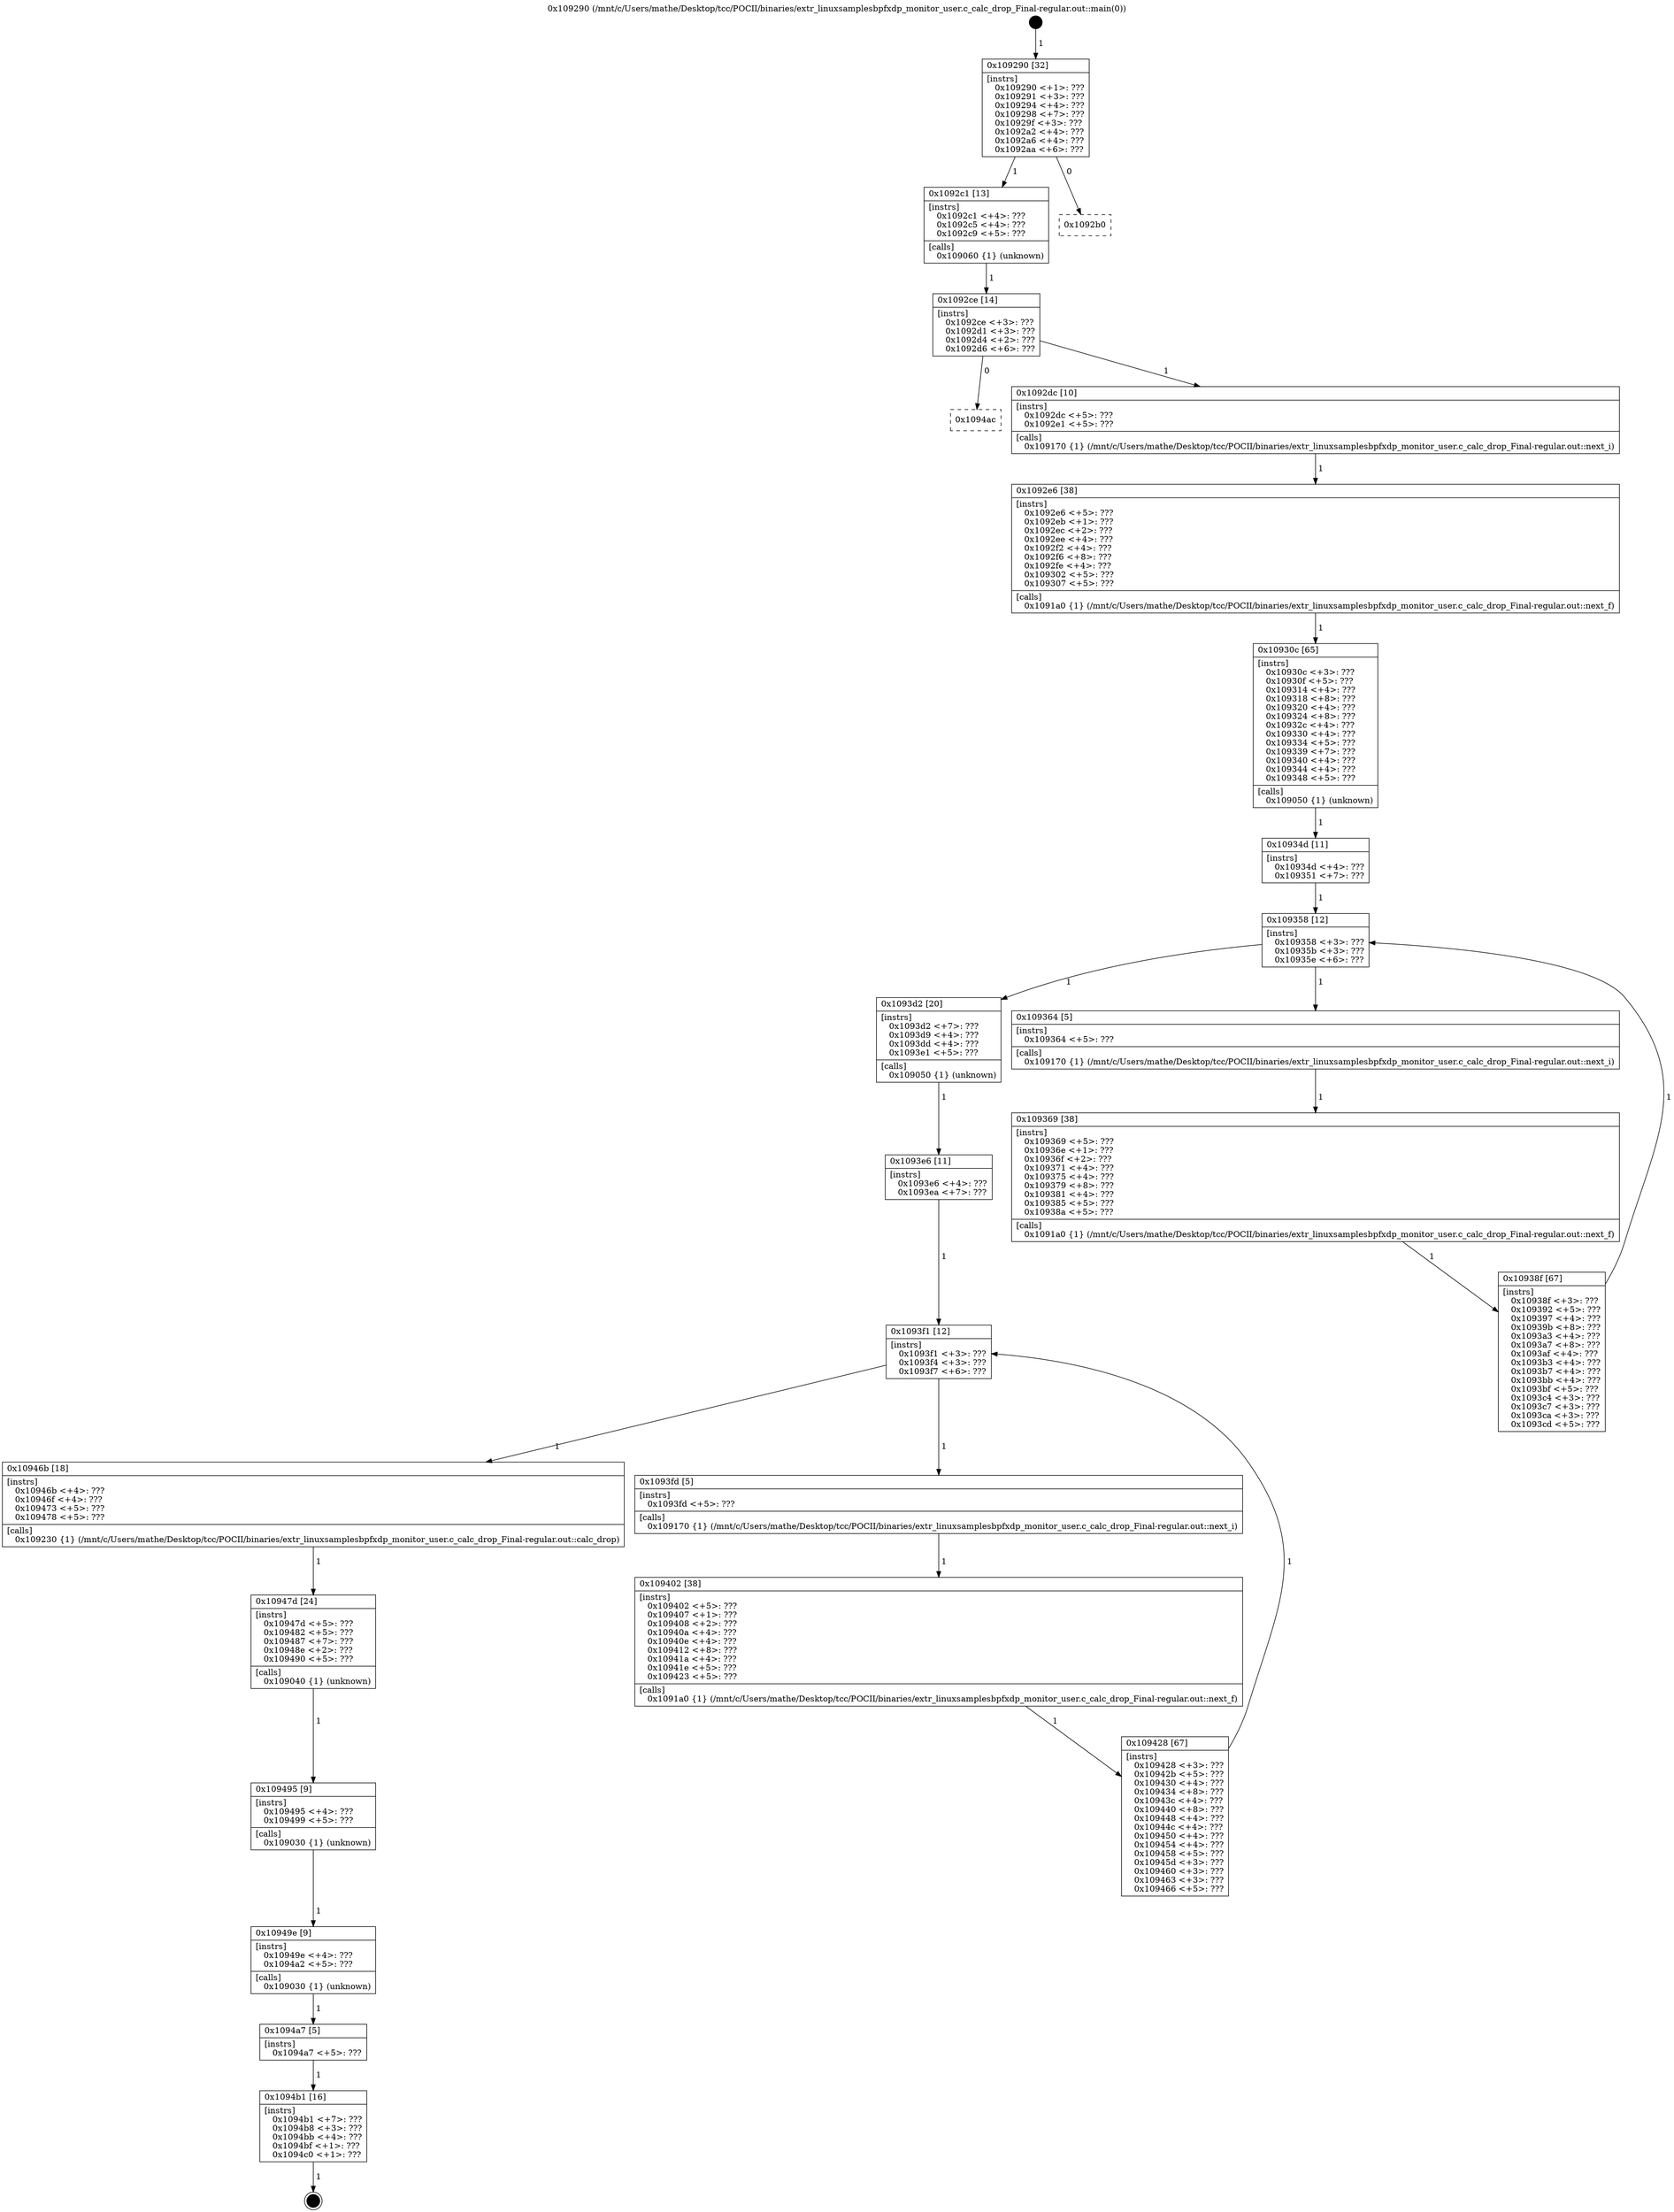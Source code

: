 digraph "0x109290" {
  label = "0x109290 (/mnt/c/Users/mathe/Desktop/tcc/POCII/binaries/extr_linuxsamplesbpfxdp_monitor_user.c_calc_drop_Final-regular.out::main(0))"
  labelloc = "t"
  node[shape=record]

  Entry [label="",width=0.3,height=0.3,shape=circle,fillcolor=black,style=filled]
  "0x109290" [label="{
     0x109290 [32]\l
     | [instrs]\l
     &nbsp;&nbsp;0x109290 \<+1\>: ???\l
     &nbsp;&nbsp;0x109291 \<+3\>: ???\l
     &nbsp;&nbsp;0x109294 \<+4\>: ???\l
     &nbsp;&nbsp;0x109298 \<+7\>: ???\l
     &nbsp;&nbsp;0x10929f \<+3\>: ???\l
     &nbsp;&nbsp;0x1092a2 \<+4\>: ???\l
     &nbsp;&nbsp;0x1092a6 \<+4\>: ???\l
     &nbsp;&nbsp;0x1092aa \<+6\>: ???\l
  }"]
  "0x1092c1" [label="{
     0x1092c1 [13]\l
     | [instrs]\l
     &nbsp;&nbsp;0x1092c1 \<+4\>: ???\l
     &nbsp;&nbsp;0x1092c5 \<+4\>: ???\l
     &nbsp;&nbsp;0x1092c9 \<+5\>: ???\l
     | [calls]\l
     &nbsp;&nbsp;0x109060 \{1\} (unknown)\l
  }"]
  "0x1092b0" [label="{
     0x1092b0\l
  }", style=dashed]
  "0x1092ce" [label="{
     0x1092ce [14]\l
     | [instrs]\l
     &nbsp;&nbsp;0x1092ce \<+3\>: ???\l
     &nbsp;&nbsp;0x1092d1 \<+3\>: ???\l
     &nbsp;&nbsp;0x1092d4 \<+2\>: ???\l
     &nbsp;&nbsp;0x1092d6 \<+6\>: ???\l
  }"]
  "0x1094ac" [label="{
     0x1094ac\l
  }", style=dashed]
  "0x1092dc" [label="{
     0x1092dc [10]\l
     | [instrs]\l
     &nbsp;&nbsp;0x1092dc \<+5\>: ???\l
     &nbsp;&nbsp;0x1092e1 \<+5\>: ???\l
     | [calls]\l
     &nbsp;&nbsp;0x109170 \{1\} (/mnt/c/Users/mathe/Desktop/tcc/POCII/binaries/extr_linuxsamplesbpfxdp_monitor_user.c_calc_drop_Final-regular.out::next_i)\l
  }"]
  Exit [label="",width=0.3,height=0.3,shape=circle,fillcolor=black,style=filled,peripheries=2]
  "0x1092e6" [label="{
     0x1092e6 [38]\l
     | [instrs]\l
     &nbsp;&nbsp;0x1092e6 \<+5\>: ???\l
     &nbsp;&nbsp;0x1092eb \<+1\>: ???\l
     &nbsp;&nbsp;0x1092ec \<+2\>: ???\l
     &nbsp;&nbsp;0x1092ee \<+4\>: ???\l
     &nbsp;&nbsp;0x1092f2 \<+4\>: ???\l
     &nbsp;&nbsp;0x1092f6 \<+8\>: ???\l
     &nbsp;&nbsp;0x1092fe \<+4\>: ???\l
     &nbsp;&nbsp;0x109302 \<+5\>: ???\l
     &nbsp;&nbsp;0x109307 \<+5\>: ???\l
     | [calls]\l
     &nbsp;&nbsp;0x1091a0 \{1\} (/mnt/c/Users/mathe/Desktop/tcc/POCII/binaries/extr_linuxsamplesbpfxdp_monitor_user.c_calc_drop_Final-regular.out::next_f)\l
  }"]
  "0x10930c" [label="{
     0x10930c [65]\l
     | [instrs]\l
     &nbsp;&nbsp;0x10930c \<+3\>: ???\l
     &nbsp;&nbsp;0x10930f \<+5\>: ???\l
     &nbsp;&nbsp;0x109314 \<+4\>: ???\l
     &nbsp;&nbsp;0x109318 \<+8\>: ???\l
     &nbsp;&nbsp;0x109320 \<+4\>: ???\l
     &nbsp;&nbsp;0x109324 \<+8\>: ???\l
     &nbsp;&nbsp;0x10932c \<+4\>: ???\l
     &nbsp;&nbsp;0x109330 \<+4\>: ???\l
     &nbsp;&nbsp;0x109334 \<+5\>: ???\l
     &nbsp;&nbsp;0x109339 \<+7\>: ???\l
     &nbsp;&nbsp;0x109340 \<+4\>: ???\l
     &nbsp;&nbsp;0x109344 \<+4\>: ???\l
     &nbsp;&nbsp;0x109348 \<+5\>: ???\l
     | [calls]\l
     &nbsp;&nbsp;0x109050 \{1\} (unknown)\l
  }"]
  "0x109358" [label="{
     0x109358 [12]\l
     | [instrs]\l
     &nbsp;&nbsp;0x109358 \<+3\>: ???\l
     &nbsp;&nbsp;0x10935b \<+3\>: ???\l
     &nbsp;&nbsp;0x10935e \<+6\>: ???\l
  }"]
  "0x1093d2" [label="{
     0x1093d2 [20]\l
     | [instrs]\l
     &nbsp;&nbsp;0x1093d2 \<+7\>: ???\l
     &nbsp;&nbsp;0x1093d9 \<+4\>: ???\l
     &nbsp;&nbsp;0x1093dd \<+4\>: ???\l
     &nbsp;&nbsp;0x1093e1 \<+5\>: ???\l
     | [calls]\l
     &nbsp;&nbsp;0x109050 \{1\} (unknown)\l
  }"]
  "0x109364" [label="{
     0x109364 [5]\l
     | [instrs]\l
     &nbsp;&nbsp;0x109364 \<+5\>: ???\l
     | [calls]\l
     &nbsp;&nbsp;0x109170 \{1\} (/mnt/c/Users/mathe/Desktop/tcc/POCII/binaries/extr_linuxsamplesbpfxdp_monitor_user.c_calc_drop_Final-regular.out::next_i)\l
  }"]
  "0x109369" [label="{
     0x109369 [38]\l
     | [instrs]\l
     &nbsp;&nbsp;0x109369 \<+5\>: ???\l
     &nbsp;&nbsp;0x10936e \<+1\>: ???\l
     &nbsp;&nbsp;0x10936f \<+2\>: ???\l
     &nbsp;&nbsp;0x109371 \<+4\>: ???\l
     &nbsp;&nbsp;0x109375 \<+4\>: ???\l
     &nbsp;&nbsp;0x109379 \<+8\>: ???\l
     &nbsp;&nbsp;0x109381 \<+4\>: ???\l
     &nbsp;&nbsp;0x109385 \<+5\>: ???\l
     &nbsp;&nbsp;0x10938a \<+5\>: ???\l
     | [calls]\l
     &nbsp;&nbsp;0x1091a0 \{1\} (/mnt/c/Users/mathe/Desktop/tcc/POCII/binaries/extr_linuxsamplesbpfxdp_monitor_user.c_calc_drop_Final-regular.out::next_f)\l
  }"]
  "0x10938f" [label="{
     0x10938f [67]\l
     | [instrs]\l
     &nbsp;&nbsp;0x10938f \<+3\>: ???\l
     &nbsp;&nbsp;0x109392 \<+5\>: ???\l
     &nbsp;&nbsp;0x109397 \<+4\>: ???\l
     &nbsp;&nbsp;0x10939b \<+8\>: ???\l
     &nbsp;&nbsp;0x1093a3 \<+4\>: ???\l
     &nbsp;&nbsp;0x1093a7 \<+8\>: ???\l
     &nbsp;&nbsp;0x1093af \<+4\>: ???\l
     &nbsp;&nbsp;0x1093b3 \<+4\>: ???\l
     &nbsp;&nbsp;0x1093b7 \<+4\>: ???\l
     &nbsp;&nbsp;0x1093bb \<+4\>: ???\l
     &nbsp;&nbsp;0x1093bf \<+5\>: ???\l
     &nbsp;&nbsp;0x1093c4 \<+3\>: ???\l
     &nbsp;&nbsp;0x1093c7 \<+3\>: ???\l
     &nbsp;&nbsp;0x1093ca \<+3\>: ???\l
     &nbsp;&nbsp;0x1093cd \<+5\>: ???\l
  }"]
  "0x10934d" [label="{
     0x10934d [11]\l
     | [instrs]\l
     &nbsp;&nbsp;0x10934d \<+4\>: ???\l
     &nbsp;&nbsp;0x109351 \<+7\>: ???\l
  }"]
  "0x1093f1" [label="{
     0x1093f1 [12]\l
     | [instrs]\l
     &nbsp;&nbsp;0x1093f1 \<+3\>: ???\l
     &nbsp;&nbsp;0x1093f4 \<+3\>: ???\l
     &nbsp;&nbsp;0x1093f7 \<+6\>: ???\l
  }"]
  "0x10946b" [label="{
     0x10946b [18]\l
     | [instrs]\l
     &nbsp;&nbsp;0x10946b \<+4\>: ???\l
     &nbsp;&nbsp;0x10946f \<+4\>: ???\l
     &nbsp;&nbsp;0x109473 \<+5\>: ???\l
     &nbsp;&nbsp;0x109478 \<+5\>: ???\l
     | [calls]\l
     &nbsp;&nbsp;0x109230 \{1\} (/mnt/c/Users/mathe/Desktop/tcc/POCII/binaries/extr_linuxsamplesbpfxdp_monitor_user.c_calc_drop_Final-regular.out::calc_drop)\l
  }"]
  "0x1093fd" [label="{
     0x1093fd [5]\l
     | [instrs]\l
     &nbsp;&nbsp;0x1093fd \<+5\>: ???\l
     | [calls]\l
     &nbsp;&nbsp;0x109170 \{1\} (/mnt/c/Users/mathe/Desktop/tcc/POCII/binaries/extr_linuxsamplesbpfxdp_monitor_user.c_calc_drop_Final-regular.out::next_i)\l
  }"]
  "0x109402" [label="{
     0x109402 [38]\l
     | [instrs]\l
     &nbsp;&nbsp;0x109402 \<+5\>: ???\l
     &nbsp;&nbsp;0x109407 \<+1\>: ???\l
     &nbsp;&nbsp;0x109408 \<+2\>: ???\l
     &nbsp;&nbsp;0x10940a \<+4\>: ???\l
     &nbsp;&nbsp;0x10940e \<+4\>: ???\l
     &nbsp;&nbsp;0x109412 \<+8\>: ???\l
     &nbsp;&nbsp;0x10941a \<+4\>: ???\l
     &nbsp;&nbsp;0x10941e \<+5\>: ???\l
     &nbsp;&nbsp;0x109423 \<+5\>: ???\l
     | [calls]\l
     &nbsp;&nbsp;0x1091a0 \{1\} (/mnt/c/Users/mathe/Desktop/tcc/POCII/binaries/extr_linuxsamplesbpfxdp_monitor_user.c_calc_drop_Final-regular.out::next_f)\l
  }"]
  "0x109428" [label="{
     0x109428 [67]\l
     | [instrs]\l
     &nbsp;&nbsp;0x109428 \<+3\>: ???\l
     &nbsp;&nbsp;0x10942b \<+5\>: ???\l
     &nbsp;&nbsp;0x109430 \<+4\>: ???\l
     &nbsp;&nbsp;0x109434 \<+8\>: ???\l
     &nbsp;&nbsp;0x10943c \<+4\>: ???\l
     &nbsp;&nbsp;0x109440 \<+8\>: ???\l
     &nbsp;&nbsp;0x109448 \<+4\>: ???\l
     &nbsp;&nbsp;0x10944c \<+4\>: ???\l
     &nbsp;&nbsp;0x109450 \<+4\>: ???\l
     &nbsp;&nbsp;0x109454 \<+4\>: ???\l
     &nbsp;&nbsp;0x109458 \<+5\>: ???\l
     &nbsp;&nbsp;0x10945d \<+3\>: ???\l
     &nbsp;&nbsp;0x109460 \<+3\>: ???\l
     &nbsp;&nbsp;0x109463 \<+3\>: ???\l
     &nbsp;&nbsp;0x109466 \<+5\>: ???\l
  }"]
  "0x1093e6" [label="{
     0x1093e6 [11]\l
     | [instrs]\l
     &nbsp;&nbsp;0x1093e6 \<+4\>: ???\l
     &nbsp;&nbsp;0x1093ea \<+7\>: ???\l
  }"]
  "0x10947d" [label="{
     0x10947d [24]\l
     | [instrs]\l
     &nbsp;&nbsp;0x10947d \<+5\>: ???\l
     &nbsp;&nbsp;0x109482 \<+5\>: ???\l
     &nbsp;&nbsp;0x109487 \<+7\>: ???\l
     &nbsp;&nbsp;0x10948e \<+2\>: ???\l
     &nbsp;&nbsp;0x109490 \<+5\>: ???\l
     | [calls]\l
     &nbsp;&nbsp;0x109040 \{1\} (unknown)\l
  }"]
  "0x109495" [label="{
     0x109495 [9]\l
     | [instrs]\l
     &nbsp;&nbsp;0x109495 \<+4\>: ???\l
     &nbsp;&nbsp;0x109499 \<+5\>: ???\l
     | [calls]\l
     &nbsp;&nbsp;0x109030 \{1\} (unknown)\l
  }"]
  "0x10949e" [label="{
     0x10949e [9]\l
     | [instrs]\l
     &nbsp;&nbsp;0x10949e \<+4\>: ???\l
     &nbsp;&nbsp;0x1094a2 \<+5\>: ???\l
     | [calls]\l
     &nbsp;&nbsp;0x109030 \{1\} (unknown)\l
  }"]
  "0x1094a7" [label="{
     0x1094a7 [5]\l
     | [instrs]\l
     &nbsp;&nbsp;0x1094a7 \<+5\>: ???\l
  }"]
  "0x1094b1" [label="{
     0x1094b1 [16]\l
     | [instrs]\l
     &nbsp;&nbsp;0x1094b1 \<+7\>: ???\l
     &nbsp;&nbsp;0x1094b8 \<+3\>: ???\l
     &nbsp;&nbsp;0x1094bb \<+4\>: ???\l
     &nbsp;&nbsp;0x1094bf \<+1\>: ???\l
     &nbsp;&nbsp;0x1094c0 \<+1\>: ???\l
  }"]
  Entry -> "0x109290" [label=" 1"]
  "0x109290" -> "0x1092c1" [label=" 1"]
  "0x109290" -> "0x1092b0" [label=" 0"]
  "0x1092c1" -> "0x1092ce" [label=" 1"]
  "0x1092ce" -> "0x1094ac" [label=" 0"]
  "0x1092ce" -> "0x1092dc" [label=" 1"]
  "0x1094b1" -> Exit [label=" 1"]
  "0x1092dc" -> "0x1092e6" [label=" 1"]
  "0x1092e6" -> "0x10930c" [label=" 1"]
  "0x10930c" -> "0x10934d" [label=" 1"]
  "0x109358" -> "0x1093d2" [label=" 1"]
  "0x109358" -> "0x109364" [label=" 1"]
  "0x109364" -> "0x109369" [label=" 1"]
  "0x109369" -> "0x10938f" [label=" 1"]
  "0x10934d" -> "0x109358" [label=" 1"]
  "0x10938f" -> "0x109358" [label=" 1"]
  "0x1093d2" -> "0x1093e6" [label=" 1"]
  "0x1093f1" -> "0x10946b" [label=" 1"]
  "0x1093f1" -> "0x1093fd" [label=" 1"]
  "0x1093fd" -> "0x109402" [label=" 1"]
  "0x109402" -> "0x109428" [label=" 1"]
  "0x1093e6" -> "0x1093f1" [label=" 1"]
  "0x109428" -> "0x1093f1" [label=" 1"]
  "0x10946b" -> "0x10947d" [label=" 1"]
  "0x10947d" -> "0x109495" [label=" 1"]
  "0x109495" -> "0x10949e" [label=" 1"]
  "0x10949e" -> "0x1094a7" [label=" 1"]
  "0x1094a7" -> "0x1094b1" [label=" 1"]
}
